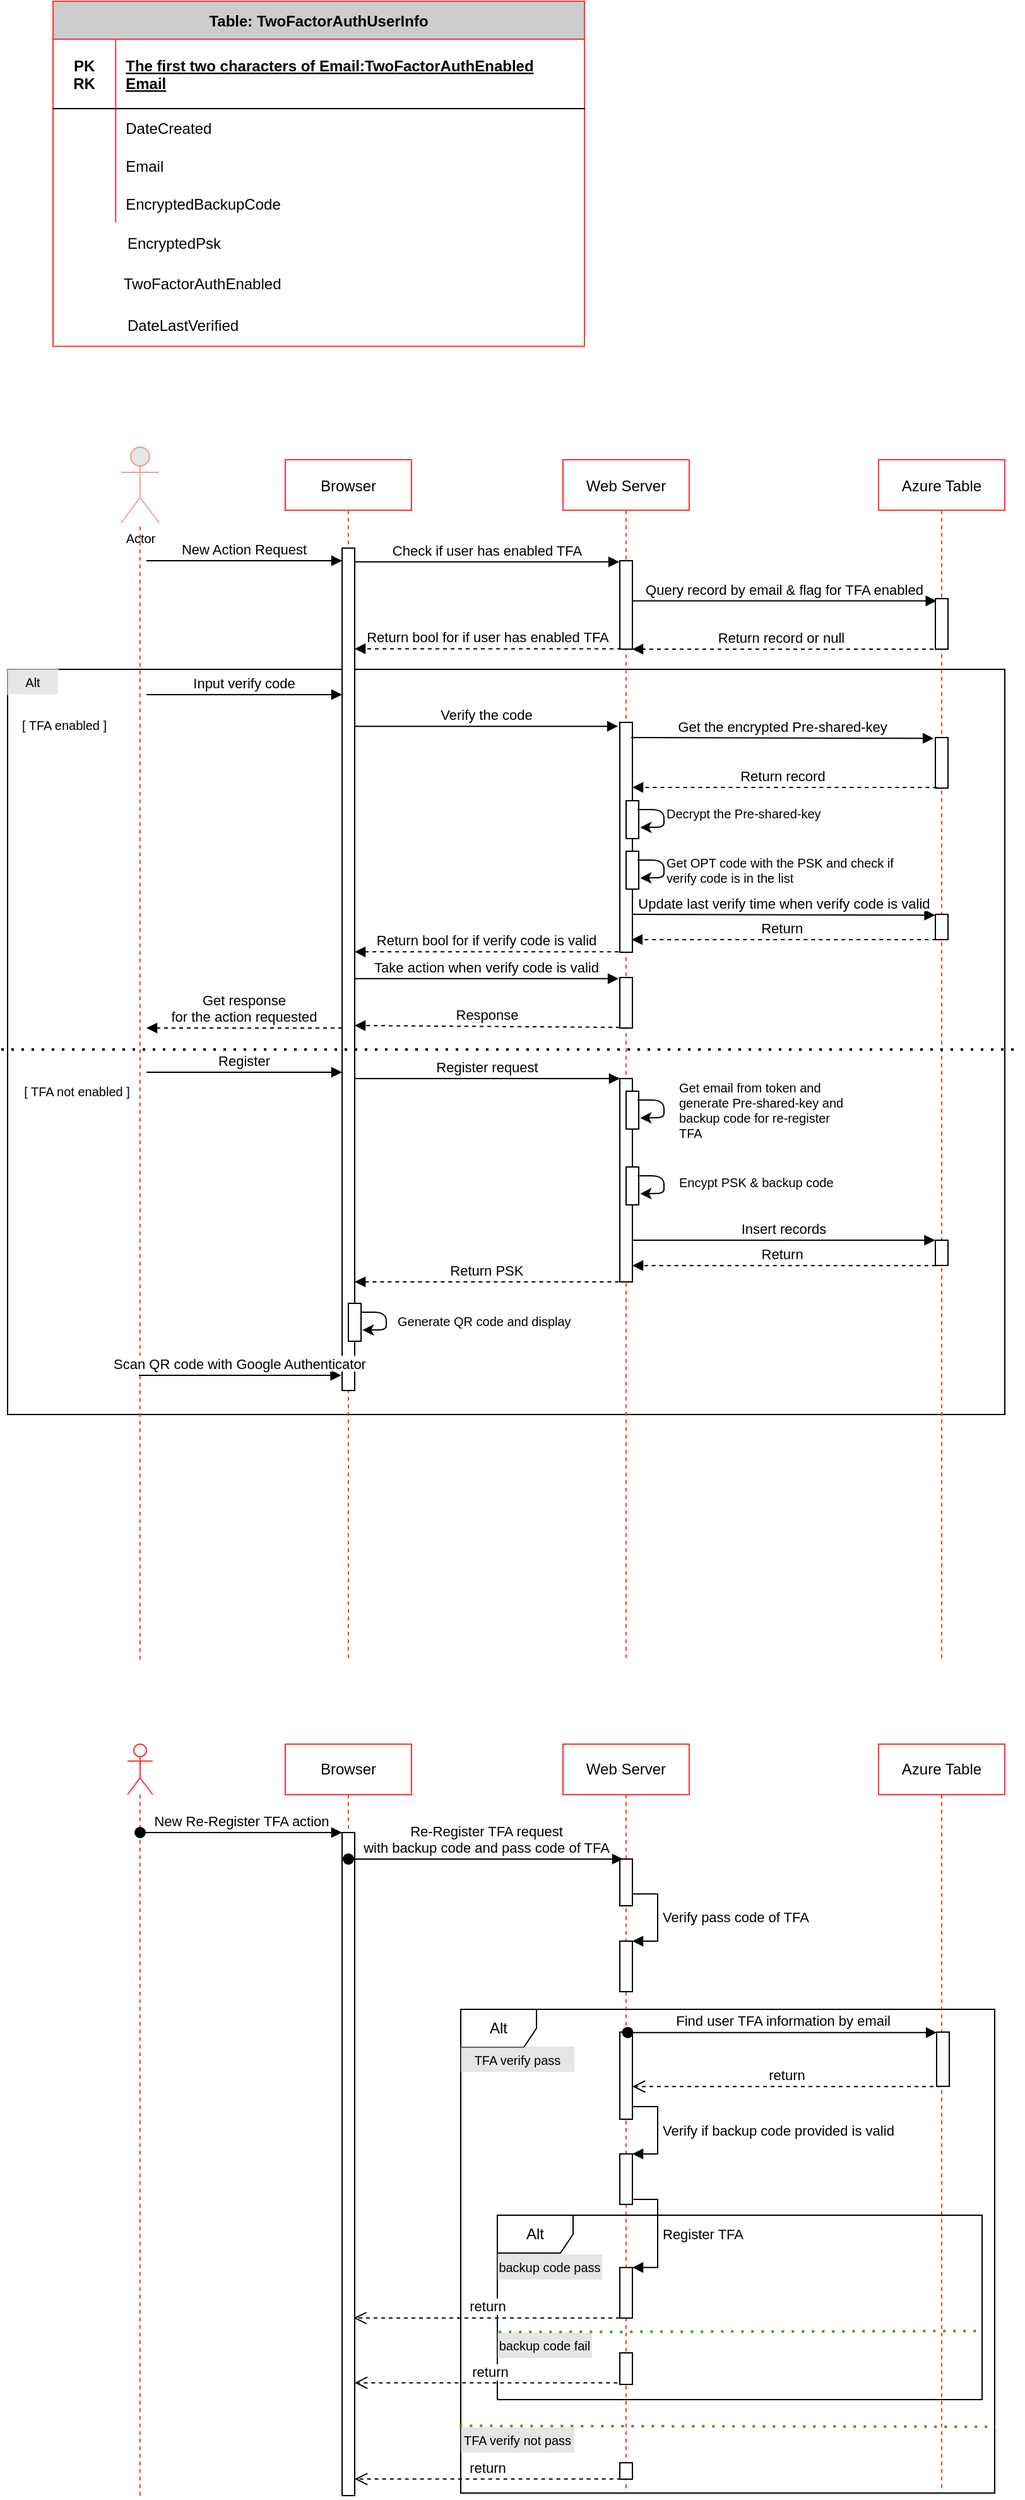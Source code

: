 <mxfile version="13.10.4" type="github">
  <diagram id="C5RBs43oDa-KdzZeNtuy" name="Page-1">
    <mxGraphModel dx="1185" dy="635" grid="0" gridSize="10" guides="1" tooltips="1" connect="1" arrows="1" fold="1" page="1" pageScale="1" pageWidth="827" pageHeight="1169" math="0" shadow="0">
      <root>
        <mxCell id="WIyWlLk6GJQsqaUBKTNV-0" />
        <mxCell id="WIyWlLk6GJQsqaUBKTNV-1" parent="WIyWlLk6GJQsqaUBKTNV-0" />
        <mxCell id="cNOhPZVzwZBMdhGlMtOQ-46" value="" style="rounded=0;whiteSpace=wrap;html=1;" parent="WIyWlLk6GJQsqaUBKTNV-1" vertex="1">
          <mxGeometry x="20" y="656" width="790" height="590" as="geometry" />
        </mxCell>
        <mxCell id="cNOhPZVzwZBMdhGlMtOQ-0" value="Browser" style="shape=umlLifeline;perimeter=lifelinePerimeter;container=1;collapsible=0;recursiveResize=0;rounded=0;shadow=0;strokeWidth=1;strokeColor=#FF3333;" parent="WIyWlLk6GJQsqaUBKTNV-1" vertex="1">
          <mxGeometry x="240" y="490" width="100" height="950" as="geometry" />
        </mxCell>
        <mxCell id="cNOhPZVzwZBMdhGlMtOQ-1" value="" style="points=[];perimeter=orthogonalPerimeter;rounded=0;shadow=0;strokeWidth=1;" parent="cNOhPZVzwZBMdhGlMtOQ-0" vertex="1">
          <mxGeometry x="45" y="70" width="10" height="667" as="geometry" />
        </mxCell>
        <mxCell id="cNOhPZVzwZBMdhGlMtOQ-95" value="" style="endArrow=classic;html=1;strokeWidth=1;fontSize=10;entryX=1.112;entryY=0.706;entryDx=0;entryDy=0;entryPerimeter=0;exitX=0.917;exitY=0.234;exitDx=0;exitDy=0;exitPerimeter=0;" parent="cNOhPZVzwZBMdhGlMtOQ-0" source="cNOhPZVzwZBMdhGlMtOQ-94" target="cNOhPZVzwZBMdhGlMtOQ-94" edge="1">
          <mxGeometry width="50" height="50" relative="1" as="geometry">
            <mxPoint x="61" y="667" as="sourcePoint" />
            <mxPoint x="40" y="638" as="targetPoint" />
            <Array as="points">
              <mxPoint x="80" y="675" />
              <mxPoint x="80" y="689" />
            </Array>
          </mxGeometry>
        </mxCell>
        <mxCell id="cNOhPZVzwZBMdhGlMtOQ-94" value="" style="points=[];perimeter=orthogonalPerimeter;rounded=0;shadow=0;strokeWidth=1;" parent="cNOhPZVzwZBMdhGlMtOQ-0" vertex="1">
          <mxGeometry x="50" y="668" width="10" height="30" as="geometry" />
        </mxCell>
        <mxCell id="cNOhPZVzwZBMdhGlMtOQ-4" value="Web Server" style="shape=umlLifeline;perimeter=lifelinePerimeter;container=1;collapsible=0;recursiveResize=0;rounded=0;shadow=0;strokeWidth=1;strokeColor=#FF3333;" parent="WIyWlLk6GJQsqaUBKTNV-1" vertex="1">
          <mxGeometry x="460" y="490" width="100" height="950" as="geometry" />
        </mxCell>
        <mxCell id="cNOhPZVzwZBMdhGlMtOQ-42" value="" style="points=[];perimeter=orthogonalPerimeter;rounded=0;shadow=0;strokeWidth=1;" parent="cNOhPZVzwZBMdhGlMtOQ-4" vertex="1">
          <mxGeometry x="45" y="80" width="10" height="70" as="geometry" />
        </mxCell>
        <mxCell id="cNOhPZVzwZBMdhGlMtOQ-62" value="" style="points=[];perimeter=orthogonalPerimeter;rounded=0;shadow=0;strokeWidth=1;" parent="cNOhPZVzwZBMdhGlMtOQ-4" vertex="1">
          <mxGeometry x="45" y="208" width="10" height="182" as="geometry" />
        </mxCell>
        <mxCell id="cNOhPZVzwZBMdhGlMtOQ-73" value="" style="points=[];perimeter=orthogonalPerimeter;rounded=0;shadow=0;strokeWidth=1;" parent="cNOhPZVzwZBMdhGlMtOQ-4" vertex="1">
          <mxGeometry x="45" y="410" width="10" height="40" as="geometry" />
        </mxCell>
        <mxCell id="cNOhPZVzwZBMdhGlMtOQ-79" value="" style="points=[];perimeter=orthogonalPerimeter;rounded=0;shadow=0;strokeWidth=1;" parent="cNOhPZVzwZBMdhGlMtOQ-4" vertex="1">
          <mxGeometry x="45" y="490" width="10" height="161" as="geometry" />
        </mxCell>
        <mxCell id="cNOhPZVzwZBMdhGlMtOQ-90" value="" style="points=[];perimeter=orthogonalPerimeter;rounded=0;shadow=0;strokeWidth=1;" parent="cNOhPZVzwZBMdhGlMtOQ-4" vertex="1">
          <mxGeometry x="50" y="560" width="10" height="30" as="geometry" />
        </mxCell>
        <mxCell id="cNOhPZVzwZBMdhGlMtOQ-91" value="" style="endArrow=classic;html=1;strokeWidth=1;fontSize=10;entryX=1.112;entryY=0.706;entryDx=0;entryDy=0;entryPerimeter=0;exitX=0.917;exitY=0.234;exitDx=0;exitDy=0;exitPerimeter=0;" parent="cNOhPZVzwZBMdhGlMtOQ-4" source="cNOhPZVzwZBMdhGlMtOQ-90" target="cNOhPZVzwZBMdhGlMtOQ-90" edge="1">
          <mxGeometry width="50" height="50" relative="1" as="geometry">
            <mxPoint x="61" y="559" as="sourcePoint" />
            <mxPoint x="40" y="530" as="targetPoint" />
            <Array as="points">
              <mxPoint x="80" y="567" />
              <mxPoint x="80" y="581" />
            </Array>
          </mxGeometry>
        </mxCell>
        <mxCell id="cNOhPZVzwZBMdhGlMtOQ-7" value="Check if user has enabled TFA" style="verticalAlign=bottom;endArrow=block;shadow=0;strokeWidth=1;entryX=-0.046;entryY=0.013;entryDx=0;entryDy=0;entryPerimeter=0;" parent="WIyWlLk6GJQsqaUBKTNV-1" source="cNOhPZVzwZBMdhGlMtOQ-1" target="cNOhPZVzwZBMdhGlMtOQ-42" edge="1">
          <mxGeometry relative="1" as="geometry">
            <mxPoint x="180" y="570" as="sourcePoint" />
            <mxPoint x="385.86" y="570.26" as="targetPoint" />
          </mxGeometry>
        </mxCell>
        <mxCell id="cNOhPZVzwZBMdhGlMtOQ-8" value="Return bool for if user has enabled TFA" style="verticalAlign=bottom;endArrow=block;shadow=0;strokeWidth=1;dashed=1;exitX=0.1;exitY=0.996;exitDx=0;exitDy=0;exitPerimeter=0;" parent="WIyWlLk6GJQsqaUBKTNV-1" source="cNOhPZVzwZBMdhGlMtOQ-42" target="cNOhPZVzwZBMdhGlMtOQ-1" edge="1">
          <mxGeometry relative="1" as="geometry">
            <mxPoint x="382.52" y="599.9" as="sourcePoint" />
            <mxPoint x="180" y="640" as="targetPoint" />
            <Array as="points" />
          </mxGeometry>
        </mxCell>
        <mxCell id="cNOhPZVzwZBMdhGlMtOQ-10" value="Azure Table" style="shape=umlLifeline;perimeter=lifelinePerimeter;container=1;collapsible=0;recursiveResize=0;rounded=0;shadow=0;strokeWidth=1;strokeColor=#FF3333;" parent="WIyWlLk6GJQsqaUBKTNV-1" vertex="1">
          <mxGeometry x="710" y="490" width="100" height="950" as="geometry" />
        </mxCell>
        <mxCell id="cNOhPZVzwZBMdhGlMtOQ-11" value="" style="points=[];perimeter=orthogonalPerimeter;rounded=0;shadow=0;strokeWidth=1;" parent="cNOhPZVzwZBMdhGlMtOQ-10" vertex="1">
          <mxGeometry x="45" y="110" width="10" height="40" as="geometry" />
        </mxCell>
        <mxCell id="cNOhPZVzwZBMdhGlMtOQ-63" value="" style="points=[];perimeter=orthogonalPerimeter;rounded=0;shadow=0;strokeWidth=1;" parent="cNOhPZVzwZBMdhGlMtOQ-10" vertex="1">
          <mxGeometry x="45" y="220" width="10" height="40" as="geometry" />
        </mxCell>
        <mxCell id="cNOhPZVzwZBMdhGlMtOQ-84" value="" style="points=[];perimeter=orthogonalPerimeter;rounded=0;shadow=0;strokeWidth=1;" parent="cNOhPZVzwZBMdhGlMtOQ-10" vertex="1">
          <mxGeometry x="45" y="360" width="10" height="20" as="geometry" />
        </mxCell>
        <mxCell id="cNOhPZVzwZBMdhGlMtOQ-86" value="" style="points=[];perimeter=orthogonalPerimeter;rounded=0;shadow=0;strokeWidth=1;" parent="cNOhPZVzwZBMdhGlMtOQ-10" vertex="1">
          <mxGeometry x="45" y="618" width="10" height="20" as="geometry" />
        </mxCell>
        <mxCell id="cNOhPZVzwZBMdhGlMtOQ-40" value="Query record by email &amp; flag for TFA enabled" style="verticalAlign=bottom;endArrow=block;shadow=0;strokeWidth=1;entryX=0.086;entryY=0.044;entryDx=0;entryDy=0;entryPerimeter=0;" parent="WIyWlLk6GJQsqaUBKTNV-1" source="cNOhPZVzwZBMdhGlMtOQ-42" target="cNOhPZVzwZBMdhGlMtOQ-11" edge="1">
          <mxGeometry relative="1" as="geometry">
            <mxPoint x="520" y="602" as="sourcePoint" />
            <mxPoint x="660" y="569" as="targetPoint" />
          </mxGeometry>
        </mxCell>
        <mxCell id="cNOhPZVzwZBMdhGlMtOQ-41" value="Return record or null " style="verticalAlign=bottom;endArrow=block;shadow=0;strokeWidth=1;exitX=-0.152;exitY=0.999;exitDx=0;exitDy=0;exitPerimeter=0;dashed=1;" parent="WIyWlLk6GJQsqaUBKTNV-1" source="cNOhPZVzwZBMdhGlMtOQ-11" target="cNOhPZVzwZBMdhGlMtOQ-42" edge="1">
          <mxGeometry relative="1" as="geometry">
            <mxPoint x="610" y="600" as="sourcePoint" />
            <mxPoint x="400" y="600" as="targetPoint" />
            <Array as="points" />
          </mxGeometry>
        </mxCell>
        <mxCell id="cNOhPZVzwZBMdhGlMtOQ-47" value="Alt" style="text;html=1;align=center;verticalAlign=middle;whiteSpace=wrap;rounded=0;shadow=0;fontSize=10;strokeColor=#FFFFFF;fillColor=#CCCCCC;opacity=50;gradientColor=#CCCCCC;" parent="WIyWlLk6GJQsqaUBKTNV-1" vertex="1">
          <mxGeometry x="20" y="656" width="40" height="20" as="geometry" />
        </mxCell>
        <mxCell id="cNOhPZVzwZBMdhGlMtOQ-49" value="[ TFA enabled ]" style="text;html=1;strokeColor=none;fillColor=none;align=center;verticalAlign=middle;whiteSpace=wrap;rounded=0;shadow=0;fontSize=10;opacity=50;" parent="WIyWlLk6GJQsqaUBKTNV-1" vertex="1">
          <mxGeometry x="30" y="690" width="70" height="20" as="geometry" />
        </mxCell>
        <mxCell id="cNOhPZVzwZBMdhGlMtOQ-52" value="" style="endArrow=none;dashed=1;html=1;dashPattern=1 3;strokeWidth=2;fontSize=10;" parent="WIyWlLk6GJQsqaUBKTNV-1" edge="1">
          <mxGeometry width="50" height="50" relative="1" as="geometry">
            <mxPoint x="15" y="957" as="sourcePoint" />
            <mxPoint x="823" y="957" as="targetPoint" />
          </mxGeometry>
        </mxCell>
        <mxCell id="cNOhPZVzwZBMdhGlMtOQ-53" value="Verify the code" style="verticalAlign=bottom;endArrow=block;shadow=0;strokeWidth=1;entryX=-0.144;entryY=0.017;entryDx=0;entryDy=0;entryPerimeter=0;" parent="WIyWlLk6GJQsqaUBKTNV-1" source="cNOhPZVzwZBMdhGlMtOQ-1" target="cNOhPZVzwZBMdhGlMtOQ-62" edge="1">
          <mxGeometry relative="1" as="geometry">
            <mxPoint x="174.14" y="699.76" as="sourcePoint" />
            <mxPoint x="385.0" y="699.76" as="targetPoint" />
          </mxGeometry>
        </mxCell>
        <mxCell id="cNOhPZVzwZBMdhGlMtOQ-57" value="Actor" style="shape=umlActor;verticalLabelPosition=bottom;verticalAlign=top;html=1;outlineConnect=0;shadow=0;strokeColor=#FF3333;fillColor=#CCCCCC;gradientColor=#CCCCCC;fontSize=10;opacity=50;" parent="WIyWlLk6GJQsqaUBKTNV-1" vertex="1">
          <mxGeometry x="110" y="480" width="30" height="60" as="geometry" />
        </mxCell>
        <mxCell id="cNOhPZVzwZBMdhGlMtOQ-58" value="" style="endArrow=none;dashed=1;html=1;strokeWidth=1;fontSize=10;strokeColor=#FF3333;" parent="WIyWlLk6GJQsqaUBKTNV-1" target="cNOhPZVzwZBMdhGlMtOQ-57" edge="1">
          <mxGeometry width="50" height="50" relative="1" as="geometry">
            <mxPoint x="125" y="1440" as="sourcePoint" />
            <mxPoint x="320" y="530" as="targetPoint" />
          </mxGeometry>
        </mxCell>
        <mxCell id="cNOhPZVzwZBMdhGlMtOQ-59" value="New Action Request" style="verticalAlign=bottom;endArrow=block;shadow=0;strokeWidth=1;" parent="WIyWlLk6GJQsqaUBKTNV-1" target="cNOhPZVzwZBMdhGlMtOQ-1" edge="1">
          <mxGeometry relative="1" as="geometry">
            <mxPoint x="130" y="570" as="sourcePoint" />
            <mxPoint x="260.86" y="570.0" as="targetPoint" />
          </mxGeometry>
        </mxCell>
        <mxCell id="cNOhPZVzwZBMdhGlMtOQ-60" value="Input verify code" style="verticalAlign=bottom;endArrow=block;shadow=0;strokeWidth=1;" parent="WIyWlLk6GJQsqaUBKTNV-1" edge="1">
          <mxGeometry relative="1" as="geometry">
            <mxPoint x="130" y="676" as="sourcePoint" />
            <mxPoint x="285" y="676" as="targetPoint" />
          </mxGeometry>
        </mxCell>
        <mxCell id="cNOhPZVzwZBMdhGlMtOQ-61" value="Get the encrypted Pre-shared-key" style="verticalAlign=bottom;endArrow=block;shadow=0;strokeWidth=1;entryX=-0.142;entryY=0.016;entryDx=0;entryDy=0;entryPerimeter=0;" parent="WIyWlLk6GJQsqaUBKTNV-1" target="cNOhPZVzwZBMdhGlMtOQ-63" edge="1">
          <mxGeometry relative="1" as="geometry">
            <mxPoint x="514" y="710" as="sourcePoint" />
            <mxPoint x="745.4" y="710" as="targetPoint" />
          </mxGeometry>
        </mxCell>
        <mxCell id="cNOhPZVzwZBMdhGlMtOQ-64" value="Return record " style="verticalAlign=bottom;endArrow=block;shadow=0;strokeWidth=1;exitX=0.124;exitY=0.987;exitDx=0;exitDy=0;exitPerimeter=0;dashed=1;" parent="WIyWlLk6GJQsqaUBKTNV-1" source="cNOhPZVzwZBMdhGlMtOQ-63" target="cNOhPZVzwZBMdhGlMtOQ-62" edge="1">
          <mxGeometry relative="1" as="geometry">
            <mxPoint x="758.48" y="744.76" as="sourcePoint" />
            <mxPoint x="520" y="744.76" as="targetPoint" />
            <Array as="points" />
          </mxGeometry>
        </mxCell>
        <mxCell id="cNOhPZVzwZBMdhGlMtOQ-66" value="Decrypt the Pre-shared-key" style="text;html=1;strokeColor=none;fillColor=none;align=left;verticalAlign=middle;whiteSpace=wrap;rounded=0;shadow=0;fontSize=10;opacity=50;" parent="WIyWlLk6GJQsqaUBKTNV-1" vertex="1">
          <mxGeometry x="540" y="760" width="140" height="20" as="geometry" />
        </mxCell>
        <mxCell id="cNOhPZVzwZBMdhGlMtOQ-67" value="Return bool for if verify code is valid" style="verticalAlign=bottom;endArrow=block;shadow=0;strokeWidth=1;dashed=1;exitX=-0.095;exitY=0.998;exitDx=0;exitDy=0;exitPerimeter=0;" parent="WIyWlLk6GJQsqaUBKTNV-1" source="cNOhPZVzwZBMdhGlMtOQ-62" target="cNOhPZVzwZBMdhGlMtOQ-1" edge="1">
          <mxGeometry relative="1" as="geometry">
            <mxPoint x="501" y="790" as="sourcePoint" />
            <mxPoint x="290" y="790" as="targetPoint" />
            <Array as="points" />
          </mxGeometry>
        </mxCell>
        <mxCell id="cNOhPZVzwZBMdhGlMtOQ-69" value="Get OPT code with the PSK and check if verify code is in the list" style="text;html=1;strokeColor=none;fillColor=none;align=left;verticalAlign=middle;whiteSpace=wrap;rounded=0;shadow=0;fontSize=10;opacity=50;" parent="WIyWlLk6GJQsqaUBKTNV-1" vertex="1">
          <mxGeometry x="540" y="805" width="190" height="20" as="geometry" />
        </mxCell>
        <mxCell id="cNOhPZVzwZBMdhGlMtOQ-70" value="" style="points=[];perimeter=orthogonalPerimeter;rounded=0;shadow=0;strokeWidth=1;" parent="WIyWlLk6GJQsqaUBKTNV-1" vertex="1">
          <mxGeometry x="510" y="760" width="10" height="30" as="geometry" />
        </mxCell>
        <mxCell id="cNOhPZVzwZBMdhGlMtOQ-65" value="" style="endArrow=classic;html=1;strokeWidth=1;fontSize=10;entryX=1.112;entryY=0.706;entryDx=0;entryDy=0;entryPerimeter=0;exitX=0.917;exitY=0.234;exitDx=0;exitDy=0;exitPerimeter=0;" parent="WIyWlLk6GJQsqaUBKTNV-1" source="cNOhPZVzwZBMdhGlMtOQ-70" target="cNOhPZVzwZBMdhGlMtOQ-70" edge="1">
          <mxGeometry width="50" height="50" relative="1" as="geometry">
            <mxPoint x="521" y="759" as="sourcePoint" />
            <mxPoint x="500" y="730" as="targetPoint" />
            <Array as="points">
              <mxPoint x="540" y="767" />
              <mxPoint x="540" y="781" />
            </Array>
          </mxGeometry>
        </mxCell>
        <mxCell id="cNOhPZVzwZBMdhGlMtOQ-71" value="" style="points=[];perimeter=orthogonalPerimeter;rounded=0;shadow=0;strokeWidth=1;" parent="WIyWlLk6GJQsqaUBKTNV-1" vertex="1">
          <mxGeometry x="510" y="800" width="10" height="30" as="geometry" />
        </mxCell>
        <mxCell id="cNOhPZVzwZBMdhGlMtOQ-72" value="" style="endArrow=classic;html=1;strokeWidth=1;fontSize=10;entryX=1.112;entryY=0.706;entryDx=0;entryDy=0;entryPerimeter=0;exitX=0.917;exitY=0.234;exitDx=0;exitDy=0;exitPerimeter=0;" parent="WIyWlLk6GJQsqaUBKTNV-1" source="cNOhPZVzwZBMdhGlMtOQ-71" target="cNOhPZVzwZBMdhGlMtOQ-71" edge="1">
          <mxGeometry width="50" height="50" relative="1" as="geometry">
            <mxPoint x="521" y="799" as="sourcePoint" />
            <mxPoint x="500" y="770" as="targetPoint" />
            <Array as="points">
              <mxPoint x="540" y="807" />
              <mxPoint x="540" y="821" />
            </Array>
          </mxGeometry>
        </mxCell>
        <mxCell id="cNOhPZVzwZBMdhGlMtOQ-74" value="Take action when verify code is valid" style="verticalAlign=bottom;endArrow=block;shadow=0;strokeWidth=1;entryX=-0.095;entryY=0.023;entryDx=0;entryDy=0;entryPerimeter=0;" parent="WIyWlLk6GJQsqaUBKTNV-1" source="cNOhPZVzwZBMdhGlMtOQ-1" target="cNOhPZVzwZBMdhGlMtOQ-73" edge="1">
          <mxGeometry relative="1" as="geometry">
            <mxPoint x="320" y="880" as="sourcePoint" />
            <mxPoint x="498.56" y="880.004" as="targetPoint" />
          </mxGeometry>
        </mxCell>
        <mxCell id="cNOhPZVzwZBMdhGlMtOQ-75" value="Response" style="verticalAlign=bottom;endArrow=block;shadow=0;strokeWidth=1;dashed=1;exitX=0.002;exitY=0.987;exitDx=0;exitDy=0;exitPerimeter=0;" parent="WIyWlLk6GJQsqaUBKTNV-1" source="cNOhPZVzwZBMdhGlMtOQ-73" edge="1">
          <mxGeometry relative="1" as="geometry">
            <mxPoint x="499.05" y="909.996" as="sourcePoint" />
            <mxPoint x="295" y="938" as="targetPoint" />
            <Array as="points" />
          </mxGeometry>
        </mxCell>
        <mxCell id="cNOhPZVzwZBMdhGlMtOQ-76" value="[ TFA not enabled ]" style="text;html=1;strokeColor=none;fillColor=none;align=center;verticalAlign=middle;whiteSpace=wrap;rounded=0;shadow=0;fontSize=10;opacity=50;" parent="WIyWlLk6GJQsqaUBKTNV-1" vertex="1">
          <mxGeometry x="30" y="980" width="90" height="20" as="geometry" />
        </mxCell>
        <mxCell id="cNOhPZVzwZBMdhGlMtOQ-77" value="Register" style="verticalAlign=bottom;endArrow=block;shadow=0;strokeWidth=1;" parent="WIyWlLk6GJQsqaUBKTNV-1" target="cNOhPZVzwZBMdhGlMtOQ-1" edge="1">
          <mxGeometry relative="1" as="geometry">
            <mxPoint x="130" y="975" as="sourcePoint" />
            <mxPoint x="285" y="980" as="targetPoint" />
          </mxGeometry>
        </mxCell>
        <mxCell id="cNOhPZVzwZBMdhGlMtOQ-78" value="Register request" style="verticalAlign=bottom;endArrow=block;shadow=0;strokeWidth=1;" parent="WIyWlLk6GJQsqaUBKTNV-1" source="cNOhPZVzwZBMdhGlMtOQ-1" target="cNOhPZVzwZBMdhGlMtOQ-79" edge="1">
          <mxGeometry relative="1" as="geometry">
            <mxPoint x="301.44" y="980.004" as="sourcePoint" />
            <mxPoint x="510.0" y="980.004" as="targetPoint" />
          </mxGeometry>
        </mxCell>
        <mxCell id="cNOhPZVzwZBMdhGlMtOQ-80" value="" style="points=[];perimeter=orthogonalPerimeter;rounded=0;shadow=0;strokeWidth=1;" parent="WIyWlLk6GJQsqaUBKTNV-1" vertex="1">
          <mxGeometry x="510" y="990" width="10" height="30" as="geometry" />
        </mxCell>
        <mxCell id="cNOhPZVzwZBMdhGlMtOQ-81" value="" style="endArrow=classic;html=1;strokeWidth=1;fontSize=10;entryX=1.112;entryY=0.706;entryDx=0;entryDy=0;entryPerimeter=0;exitX=0.917;exitY=0.234;exitDx=0;exitDy=0;exitPerimeter=0;" parent="WIyWlLk6GJQsqaUBKTNV-1" source="cNOhPZVzwZBMdhGlMtOQ-80" target="cNOhPZVzwZBMdhGlMtOQ-80" edge="1">
          <mxGeometry width="50" height="50" relative="1" as="geometry">
            <mxPoint x="521" y="989" as="sourcePoint" />
            <mxPoint x="500" y="960" as="targetPoint" />
            <Array as="points">
              <mxPoint x="540" y="997" />
              <mxPoint x="540" y="1011" />
            </Array>
          </mxGeometry>
        </mxCell>
        <mxCell id="cNOhPZVzwZBMdhGlMtOQ-82" value="Get email from token and generate Pre-shared-key and backup code for re-register TFA" style="text;html=1;strokeColor=none;fillColor=none;align=left;verticalAlign=middle;whiteSpace=wrap;rounded=0;shadow=0;fontSize=10;opacity=50;" parent="WIyWlLk6GJQsqaUBKTNV-1" vertex="1">
          <mxGeometry x="550" y="995" width="140" height="20" as="geometry" />
        </mxCell>
        <mxCell id="cNOhPZVzwZBMdhGlMtOQ-83" value="Update last verify time when verify code is valid" style="verticalAlign=bottom;endArrow=block;shadow=0;strokeWidth=1;entryX=-0.142;entryY=0.016;entryDx=0;entryDy=0;entryPerimeter=0;" parent="WIyWlLk6GJQsqaUBKTNV-1" edge="1">
          <mxGeometry relative="1" as="geometry">
            <mxPoint x="515.21" y="850" as="sourcePoint" />
            <mxPoint x="754.79" y="850.64" as="targetPoint" />
          </mxGeometry>
        </mxCell>
        <mxCell id="cNOhPZVzwZBMdhGlMtOQ-85" value="Return " style="verticalAlign=bottom;endArrow=block;shadow=0;strokeWidth=1;exitX=0.124;exitY=0.987;exitDx=0;exitDy=0;exitPerimeter=0;dashed=1;" parent="WIyWlLk6GJQsqaUBKTNV-1" edge="1">
          <mxGeometry relative="1" as="geometry">
            <mxPoint x="755.62" y="870" as="sourcePoint" />
            <mxPoint x="514.38" y="870" as="targetPoint" />
            <Array as="points" />
          </mxGeometry>
        </mxCell>
        <mxCell id="cNOhPZVzwZBMdhGlMtOQ-87" value="Insert records" style="verticalAlign=bottom;endArrow=block;shadow=0;strokeWidth=1;entryX=-0.021;entryY=0;entryDx=0;entryDy=0;entryPerimeter=0;" parent="WIyWlLk6GJQsqaUBKTNV-1" source="cNOhPZVzwZBMdhGlMtOQ-79" target="cNOhPZVzwZBMdhGlMtOQ-86" edge="1">
          <mxGeometry relative="1" as="geometry">
            <mxPoint x="515.21" y="1050" as="sourcePoint" />
            <mxPoint x="754.79" y="1050.64" as="targetPoint" />
          </mxGeometry>
        </mxCell>
        <mxCell id="cNOhPZVzwZBMdhGlMtOQ-88" value="Return " style="verticalAlign=bottom;endArrow=block;shadow=0;strokeWidth=1;exitX=0.035;exitY=1.006;exitDx=0;exitDy=0;exitPerimeter=0;dashed=1;" parent="WIyWlLk6GJQsqaUBKTNV-1" source="cNOhPZVzwZBMdhGlMtOQ-86" target="cNOhPZVzwZBMdhGlMtOQ-79" edge="1">
          <mxGeometry relative="1" as="geometry">
            <mxPoint x="751.24" y="1080" as="sourcePoint" />
            <mxPoint x="520" y="1080" as="targetPoint" />
            <Array as="points" />
          </mxGeometry>
        </mxCell>
        <mxCell id="cNOhPZVzwZBMdhGlMtOQ-92" value="Encypt PSK &amp;amp; backup code" style="text;html=1;strokeColor=none;fillColor=none;align=left;verticalAlign=middle;whiteSpace=wrap;rounded=0;shadow=0;fontSize=10;opacity=50;" parent="WIyWlLk6GJQsqaUBKTNV-1" vertex="1">
          <mxGeometry x="550" y="1052" width="140" height="20" as="geometry" />
        </mxCell>
        <mxCell id="cNOhPZVzwZBMdhGlMtOQ-93" value="Return PSK" style="verticalAlign=bottom;endArrow=block;shadow=0;strokeWidth=1;dashed=1;exitX=-0.082;exitY=1;exitDx=0;exitDy=0;exitPerimeter=0;" parent="WIyWlLk6GJQsqaUBKTNV-1" source="cNOhPZVzwZBMdhGlMtOQ-79" target="cNOhPZVzwZBMdhGlMtOQ-1" edge="1">
          <mxGeometry relative="1" as="geometry">
            <mxPoint x="508.52" y="1130.17" as="sourcePoint" />
            <mxPoint x="300" y="1130" as="targetPoint" />
            <Array as="points" />
          </mxGeometry>
        </mxCell>
        <mxCell id="cNOhPZVzwZBMdhGlMtOQ-96" value="Generate QR code and display" style="text;html=1;strokeColor=none;fillColor=none;align=left;verticalAlign=middle;whiteSpace=wrap;rounded=0;shadow=0;fontSize=10;opacity=50;" parent="WIyWlLk6GJQsqaUBKTNV-1" vertex="1">
          <mxGeometry x="327" y="1162" width="140" height="20" as="geometry" />
        </mxCell>
        <mxCell id="cNOhPZVzwZBMdhGlMtOQ-97" value="Scan QR code with Google Authenticator" style="verticalAlign=bottom;endArrow=block;shadow=0;strokeWidth=1;entryX=-0.071;entryY=0.982;entryDx=0;entryDy=0;entryPerimeter=0;" parent="WIyWlLk6GJQsqaUBKTNV-1" target="cNOhPZVzwZBMdhGlMtOQ-1" edge="1">
          <mxGeometry relative="1" as="geometry">
            <mxPoint x="124" y="1215" as="sourcePoint" />
            <mxPoint x="275" y="1210" as="targetPoint" />
          </mxGeometry>
        </mxCell>
        <mxCell id="cNOhPZVzwZBMdhGlMtOQ-98" value="Get response &#xa;for the action requested" style="verticalAlign=bottom;endArrow=block;shadow=0;strokeWidth=1;dashed=1;" parent="WIyWlLk6GJQsqaUBKTNV-1" source="cNOhPZVzwZBMdhGlMtOQ-1" edge="1">
          <mxGeometry relative="1" as="geometry">
            <mxPoint x="290" y="940.17" as="sourcePoint" />
            <mxPoint x="130" y="940" as="targetPoint" />
            <Array as="points" />
          </mxGeometry>
        </mxCell>
        <mxCell id="wF137Q57dunuJRoPWJp3-3" value="" style="shape=umlLifeline;participant=umlActor;perimeter=lifelinePerimeter;whiteSpace=wrap;html=1;container=1;collapsible=0;recursiveResize=0;verticalAlign=top;spacingTop=36;outlineConnect=0;strokeColor=#FF3333;" vertex="1" parent="WIyWlLk6GJQsqaUBKTNV-1">
          <mxGeometry x="115" y="1507" width="20" height="597" as="geometry" />
        </mxCell>
        <mxCell id="wF137Q57dunuJRoPWJp3-4" value="Browser" style="shape=umlLifeline;perimeter=lifelinePerimeter;whiteSpace=wrap;html=1;container=1;collapsible=0;recursiveResize=0;outlineConnect=0;strokeColor=#FF3333;" vertex="1" parent="WIyWlLk6GJQsqaUBKTNV-1">
          <mxGeometry x="240" y="1507" width="100" height="595" as="geometry" />
        </mxCell>
        <mxCell id="wF137Q57dunuJRoPWJp3-11" value="" style="html=1;points=[];perimeter=orthogonalPerimeter;" vertex="1" parent="wF137Q57dunuJRoPWJp3-4">
          <mxGeometry x="45" y="70" width="10" height="525" as="geometry" />
        </mxCell>
        <mxCell id="wF137Q57dunuJRoPWJp3-5" value="Web Server" style="shape=umlLifeline;perimeter=lifelinePerimeter;whiteSpace=wrap;html=1;container=1;collapsible=0;recursiveResize=0;outlineConnect=0;strokeColor=#FF3333;" vertex="1" parent="WIyWlLk6GJQsqaUBKTNV-1">
          <mxGeometry x="460" y="1507" width="100" height="589" as="geometry" />
        </mxCell>
        <mxCell id="wF137Q57dunuJRoPWJp3-13" value="" style="html=1;points=[];perimeter=orthogonalPerimeter;" vertex="1" parent="wF137Q57dunuJRoPWJp3-5">
          <mxGeometry x="45" y="91" width="10" height="37" as="geometry" />
        </mxCell>
        <mxCell id="wF137Q57dunuJRoPWJp3-15" value="" style="html=1;points=[];perimeter=orthogonalPerimeter;" vertex="1" parent="wF137Q57dunuJRoPWJp3-5">
          <mxGeometry x="45" y="156" width="10" height="40" as="geometry" />
        </mxCell>
        <mxCell id="wF137Q57dunuJRoPWJp3-16" value="Verify pass code of TFA" style="edgeStyle=orthogonalEdgeStyle;html=1;align=left;spacingLeft=2;endArrow=block;rounded=0;entryX=1;entryY=0;exitX=0.957;exitY=0.745;exitDx=0;exitDy=0;exitPerimeter=0;" edge="1" target="wF137Q57dunuJRoPWJp3-15" parent="wF137Q57dunuJRoPWJp3-5" source="wF137Q57dunuJRoPWJp3-13">
          <mxGeometry relative="1" as="geometry">
            <mxPoint x="50" y="181" as="sourcePoint" />
            <Array as="points">
              <mxPoint x="75" y="119" />
              <mxPoint x="75" y="156" />
              <mxPoint x="55" y="156" />
            </Array>
          </mxGeometry>
        </mxCell>
        <mxCell id="wF137Q57dunuJRoPWJp3-6" value="Azure Table" style="shape=umlLifeline;perimeter=lifelinePerimeter;whiteSpace=wrap;html=1;container=1;collapsible=0;recursiveResize=0;outlineConnect=0;strokeColor=#FF3333;" vertex="1" parent="WIyWlLk6GJQsqaUBKTNV-1">
          <mxGeometry x="710" y="1507" width="100" height="589" as="geometry" />
        </mxCell>
        <mxCell id="wF137Q57dunuJRoPWJp3-12" value="New Re-Register TFA action" style="html=1;verticalAlign=bottom;startArrow=oval;endArrow=block;startSize=8;entryX=0;entryY=0;entryDx=0;entryDy=0;entryPerimeter=0;" edge="1" target="wF137Q57dunuJRoPWJp3-11" parent="WIyWlLk6GJQsqaUBKTNV-1" source="wF137Q57dunuJRoPWJp3-3">
          <mxGeometry relative="1" as="geometry">
            <mxPoint x="562" y="1622" as="sourcePoint" />
          </mxGeometry>
        </mxCell>
        <mxCell id="wF137Q57dunuJRoPWJp3-14" value="Re-Register TFA request&lt;br&gt;with backup code and pass code of TFA" style="html=1;verticalAlign=bottom;startArrow=oval;endArrow=block;startSize=8;entryX=0.25;entryY=0;entryDx=0;entryDy=0;entryPerimeter=0;" edge="1" target="wF137Q57dunuJRoPWJp3-13" parent="WIyWlLk6GJQsqaUBKTNV-1" source="wF137Q57dunuJRoPWJp3-4">
          <mxGeometry relative="1" as="geometry">
            <mxPoint x="293" y="1678" as="sourcePoint" />
          </mxGeometry>
        </mxCell>
        <mxCell id="wF137Q57dunuJRoPWJp3-17" value="Alt" style="shape=umlFrame;whiteSpace=wrap;html=1;" vertex="1" parent="WIyWlLk6GJQsqaUBKTNV-1">
          <mxGeometry x="379" y="1717" width="423" height="383" as="geometry" />
        </mxCell>
        <mxCell id="wF137Q57dunuJRoPWJp3-18" value="" style="endArrow=none;dashed=1;html=1;dashPattern=1 3;strokeWidth=2;fontSize=10;exitX=-0.002;exitY=0.861;exitDx=0;exitDy=0;exitPerimeter=0;entryX=1.001;entryY=0.863;entryDx=0;entryDy=0;entryPerimeter=0;strokeColor=#4D9900;" edge="1" parent="WIyWlLk6GJQsqaUBKTNV-1" source="wF137Q57dunuJRoPWJp3-17" target="wF137Q57dunuJRoPWJp3-17">
          <mxGeometry width="50" height="50" relative="1" as="geometry">
            <mxPoint x="77" y="1917" as="sourcePoint" />
            <mxPoint x="885.0" y="1917" as="targetPoint" />
          </mxGeometry>
        </mxCell>
        <mxCell id="wF137Q57dunuJRoPWJp3-21" value="TFA verify pass" style="text;html=1;strokeColor=none;align=center;verticalAlign=middle;whiteSpace=wrap;rounded=0;shadow=0;fontSize=10;opacity=50;fillColor=#CCCCCC;" vertex="1" parent="WIyWlLk6GJQsqaUBKTNV-1">
          <mxGeometry x="379" y="1746.5" width="90" height="20" as="geometry" />
        </mxCell>
        <mxCell id="wF137Q57dunuJRoPWJp3-22" value="TFA verify not pass" style="text;html=1;strokeColor=none;align=center;verticalAlign=middle;whiteSpace=wrap;rounded=0;shadow=0;fontSize=10;opacity=50;fillColor=#CCCCCC;" vertex="1" parent="WIyWlLk6GJQsqaUBKTNV-1">
          <mxGeometry x="379" y="2048" width="90" height="20" as="geometry" />
        </mxCell>
        <mxCell id="wF137Q57dunuJRoPWJp3-23" value="" style="html=1;points=[];perimeter=orthogonalPerimeter;" vertex="1" parent="WIyWlLk6GJQsqaUBKTNV-1">
          <mxGeometry x="756" y="1735" width="10" height="43" as="geometry" />
        </mxCell>
        <mxCell id="wF137Q57dunuJRoPWJp3-25" value="return" style="html=1;verticalAlign=bottom;endArrow=open;dashed=1;endSize=8;exitX=0.352;exitY=1.003;exitDx=0;exitDy=0;exitPerimeter=0;" edge="1" parent="WIyWlLk6GJQsqaUBKTNV-1" source="wF137Q57dunuJRoPWJp3-23" target="wF137Q57dunuJRoPWJp3-26">
          <mxGeometry relative="1" as="geometry">
            <mxPoint x="628" y="1746" as="sourcePoint" />
            <mxPoint x="548" y="1746" as="targetPoint" />
          </mxGeometry>
        </mxCell>
        <mxCell id="wF137Q57dunuJRoPWJp3-26" value="" style="html=1;points=[];perimeter=orthogonalPerimeter;" vertex="1" parent="WIyWlLk6GJQsqaUBKTNV-1">
          <mxGeometry x="505" y="1735" width="10" height="69" as="geometry" />
        </mxCell>
        <mxCell id="wF137Q57dunuJRoPWJp3-24" value="Find user TFA information by email" style="html=1;verticalAlign=bottom;startArrow=oval;endArrow=block;startSize=8;entryX=0.007;entryY=0.009;entryDx=0;entryDy=0;entryPerimeter=0;exitX=0.624;exitY=0.005;exitDx=0;exitDy=0;exitPerimeter=0;" edge="1" target="wF137Q57dunuJRoPWJp3-23" parent="WIyWlLk6GJQsqaUBKTNV-1" source="wF137Q57dunuJRoPWJp3-26">
          <mxGeometry relative="1" as="geometry">
            <mxPoint x="510" y="1742" as="sourcePoint" />
          </mxGeometry>
        </mxCell>
        <mxCell id="wF137Q57dunuJRoPWJp3-27" value="" style="html=1;points=[];perimeter=orthogonalPerimeter;" vertex="1" parent="WIyWlLk6GJQsqaUBKTNV-1">
          <mxGeometry x="505" y="1831.44" width="10" height="40" as="geometry" />
        </mxCell>
        <mxCell id="wF137Q57dunuJRoPWJp3-28" value="Verify if backup code provided is valid" style="edgeStyle=orthogonalEdgeStyle;html=1;align=left;spacingLeft=2;endArrow=block;rounded=0;entryX=1;entryY=0;exitX=0.957;exitY=0.745;exitDx=0;exitDy=0;exitPerimeter=0;" edge="1" parent="WIyWlLk6GJQsqaUBKTNV-1" target="wF137Q57dunuJRoPWJp3-27">
          <mxGeometry relative="1" as="geometry">
            <mxPoint x="514.57" y="1794.005" as="sourcePoint" />
            <Array as="points">
              <mxPoint x="535" y="1794.44" />
              <mxPoint x="535" y="1831.44" />
              <mxPoint x="515" y="1831.44" />
            </Array>
          </mxGeometry>
        </mxCell>
        <mxCell id="wF137Q57dunuJRoPWJp3-29" value="return" style="html=1;verticalAlign=bottom;endArrow=open;dashed=1;endSize=8;exitX=0.083;exitY=0.991;exitDx=0;exitDy=0;exitPerimeter=0;" edge="1" parent="WIyWlLk6GJQsqaUBKTNV-1" source="wF137Q57dunuJRoPWJp3-30" target="wF137Q57dunuJRoPWJp3-11">
          <mxGeometry relative="1" as="geometry">
            <mxPoint x="505" y="1871.439" as="sourcePoint" />
            <mxPoint x="260.48" y="1871.439" as="targetPoint" />
          </mxGeometry>
        </mxCell>
        <mxCell id="wF137Q57dunuJRoPWJp3-30" value="" style="html=1;points=[];perimeter=orthogonalPerimeter;" vertex="1" parent="WIyWlLk6GJQsqaUBKTNV-1">
          <mxGeometry x="505" y="2076" width="10" height="13" as="geometry" />
        </mxCell>
        <mxCell id="wF137Q57dunuJRoPWJp3-31" value="Alt" style="shape=umlFrame;whiteSpace=wrap;html=1;" vertex="1" parent="WIyWlLk6GJQsqaUBKTNV-1">
          <mxGeometry x="408" y="1880" width="384" height="146" as="geometry" />
        </mxCell>
        <mxCell id="wF137Q57dunuJRoPWJp3-32" value="" style="endArrow=none;dashed=1;html=1;dashPattern=1 3;strokeWidth=2;fontSize=10;exitX=0.003;exitY=0.634;exitDx=0;exitDy=0;exitPerimeter=0;entryX=1.003;entryY=0.628;entryDx=0;entryDy=0;entryPerimeter=0;strokeColor=#4D9900;" edge="1" parent="WIyWlLk6GJQsqaUBKTNV-1" source="wF137Q57dunuJRoPWJp3-31" target="wF137Q57dunuJRoPWJp3-31">
          <mxGeometry width="50" height="50" relative="1" as="geometry">
            <mxPoint x="413.996" y="1962.996" as="sourcePoint" />
            <mxPoint x="836.573" y="1962.996" as="targetPoint" />
          </mxGeometry>
        </mxCell>
        <mxCell id="wF137Q57dunuJRoPWJp3-33" value="" style="html=1;points=[];perimeter=orthogonalPerimeter;" vertex="1" parent="WIyWlLk6GJQsqaUBKTNV-1">
          <mxGeometry x="505" y="1921.43" width="10" height="40" as="geometry" />
        </mxCell>
        <mxCell id="wF137Q57dunuJRoPWJp3-34" value="Register TFA&amp;nbsp;" style="edgeStyle=orthogonalEdgeStyle;html=1;align=left;spacingLeft=2;endArrow=block;rounded=0;entryX=1;entryY=0;exitX=1.083;exitY=0.901;exitDx=0;exitDy=0;exitPerimeter=0;" edge="1" parent="WIyWlLk6GJQsqaUBKTNV-1" target="wF137Q57dunuJRoPWJp3-33" source="wF137Q57dunuJRoPWJp3-27">
          <mxGeometry relative="1" as="geometry">
            <mxPoint x="514.57" y="1883.995" as="sourcePoint" />
            <Array as="points">
              <mxPoint x="535" y="1868" />
              <mxPoint x="535" y="1921" />
            </Array>
          </mxGeometry>
        </mxCell>
        <mxCell id="wF137Q57dunuJRoPWJp3-35" value="backup code pass" style="text;html=1;strokeColor=none;align=center;verticalAlign=middle;whiteSpace=wrap;rounded=0;shadow=0;fontSize=10;opacity=50;fillColor=#CCCCCC;" vertex="1" parent="WIyWlLk6GJQsqaUBKTNV-1">
          <mxGeometry x="408" y="1911" width="83" height="20" as="geometry" />
        </mxCell>
        <mxCell id="wF137Q57dunuJRoPWJp3-36" value="backup code fail" style="text;html=1;strokeColor=none;align=center;verticalAlign=middle;whiteSpace=wrap;rounded=0;shadow=0;fontSize=10;opacity=50;fillColor=#CCCCCC;" vertex="1" parent="WIyWlLk6GJQsqaUBKTNV-1">
          <mxGeometry x="408" y="1973" width="75" height="20" as="geometry" />
        </mxCell>
        <mxCell id="wF137Q57dunuJRoPWJp3-39" value="return" style="html=1;verticalAlign=bottom;endArrow=open;dashed=1;endSize=8;exitX=0.083;exitY=0.991;exitDx=0;exitDy=0;exitPerimeter=0;" edge="1" parent="WIyWlLk6GJQsqaUBKTNV-1">
          <mxGeometry relative="1" as="geometry">
            <mxPoint x="505.0" y="1961.426" as="sourcePoint" />
            <mxPoint x="294.17" y="1961.426" as="targetPoint" />
          </mxGeometry>
        </mxCell>
        <mxCell id="wF137Q57dunuJRoPWJp3-40" value="return" style="html=1;verticalAlign=bottom;endArrow=open;dashed=1;endSize=8;exitX=0.417;exitY=0.948;exitDx=0;exitDy=0;exitPerimeter=0;" edge="1" parent="WIyWlLk6GJQsqaUBKTNV-1" source="wF137Q57dunuJRoPWJp3-41" target="wF137Q57dunuJRoPWJp3-11">
          <mxGeometry relative="1" as="geometry">
            <mxPoint x="505.0" y="2002.996" as="sourcePoint" />
            <mxPoint x="294.17" y="2002.996" as="targetPoint" />
          </mxGeometry>
        </mxCell>
        <mxCell id="wF137Q57dunuJRoPWJp3-41" value="" style="html=1;points=[];perimeter=orthogonalPerimeter;" vertex="1" parent="WIyWlLk6GJQsqaUBKTNV-1">
          <mxGeometry x="505" y="1989" width="10" height="25" as="geometry" />
        </mxCell>
        <mxCell id="wF137Q57dunuJRoPWJp3-42" value="Table: TwoFactorAuthUserInfo" style="shape=table;startSize=30;container=1;collapsible=1;childLayout=tableLayout;fixedRows=1;rowLines=0;fontStyle=1;align=center;resizeLast=1;strokeColor=#FF3333;fillColor=#CCCCCC;" vertex="1" parent="WIyWlLk6GJQsqaUBKTNV-1">
          <mxGeometry x="56" y="127" width="421" height="273.29" as="geometry" />
        </mxCell>
        <mxCell id="wF137Q57dunuJRoPWJp3-43" value="" style="shape=partialRectangle;collapsible=0;dropTarget=0;pointerEvents=0;fillColor=none;top=0;left=0;bottom=1;right=0;points=[[0,0.5],[1,0.5]];portConstraint=eastwest;" vertex="1" parent="wF137Q57dunuJRoPWJp3-42">
          <mxGeometry y="30" width="421" height="55" as="geometry" />
        </mxCell>
        <mxCell id="wF137Q57dunuJRoPWJp3-44" value="PK&#xa;RK" style="shape=partialRectangle;connectable=0;fillColor=none;top=0;left=0;bottom=0;right=0;fontStyle=1;overflow=hidden;" vertex="1" parent="wF137Q57dunuJRoPWJp3-43">
          <mxGeometry width="49.625" height="55" as="geometry" />
        </mxCell>
        <mxCell id="wF137Q57dunuJRoPWJp3-45" value="The first two characters of Email:TwoFactorAuthEnabled&#xa;Email" style="shape=partialRectangle;connectable=0;fillColor=none;top=0;left=0;bottom=0;right=0;align=left;spacingLeft=6;fontStyle=5;overflow=hidden;" vertex="1" parent="wF137Q57dunuJRoPWJp3-43">
          <mxGeometry x="49.625" width="371.375" height="55" as="geometry" />
        </mxCell>
        <mxCell id="wF137Q57dunuJRoPWJp3-46" value="" style="shape=partialRectangle;collapsible=0;dropTarget=0;pointerEvents=0;fillColor=none;top=0;left=0;bottom=0;right=0;points=[[0,0.5],[1,0.5]];portConstraint=eastwest;" vertex="1" parent="wF137Q57dunuJRoPWJp3-42">
          <mxGeometry y="85" width="421" height="30" as="geometry" />
        </mxCell>
        <mxCell id="wF137Q57dunuJRoPWJp3-47" value="" style="shape=partialRectangle;connectable=0;fillColor=none;top=0;left=0;bottom=0;right=0;editable=1;overflow=hidden;" vertex="1" parent="wF137Q57dunuJRoPWJp3-46">
          <mxGeometry width="49.625" height="30" as="geometry" />
        </mxCell>
        <mxCell id="wF137Q57dunuJRoPWJp3-48" value="DateCreated" style="shape=partialRectangle;connectable=0;fillColor=none;top=0;left=0;bottom=0;right=0;align=left;spacingLeft=6;overflow=hidden;" vertex="1" parent="wF137Q57dunuJRoPWJp3-46">
          <mxGeometry x="49.625" width="371.375" height="30" as="geometry" />
        </mxCell>
        <mxCell id="wF137Q57dunuJRoPWJp3-49" value="" style="shape=partialRectangle;collapsible=0;dropTarget=0;pointerEvents=0;fillColor=none;top=0;left=0;bottom=0;right=0;points=[[0,0.5],[1,0.5]];portConstraint=eastwest;" vertex="1" parent="wF137Q57dunuJRoPWJp3-42">
          <mxGeometry y="115" width="421" height="30" as="geometry" />
        </mxCell>
        <mxCell id="wF137Q57dunuJRoPWJp3-50" value="" style="shape=partialRectangle;connectable=0;fillColor=none;top=0;left=0;bottom=0;right=0;editable=1;overflow=hidden;" vertex="1" parent="wF137Q57dunuJRoPWJp3-49">
          <mxGeometry width="49.625" height="30" as="geometry" />
        </mxCell>
        <mxCell id="wF137Q57dunuJRoPWJp3-51" value="Email" style="shape=partialRectangle;connectable=0;fillColor=none;top=0;left=0;bottom=0;right=0;align=left;spacingLeft=6;overflow=hidden;" vertex="1" parent="wF137Q57dunuJRoPWJp3-49">
          <mxGeometry x="49.625" width="371.375" height="30" as="geometry" />
        </mxCell>
        <mxCell id="wF137Q57dunuJRoPWJp3-52" value="" style="shape=partialRectangle;collapsible=0;dropTarget=0;pointerEvents=0;fillColor=none;top=0;left=0;bottom=0;right=0;points=[[0,0.5],[1,0.5]];portConstraint=eastwest;" vertex="1" parent="wF137Q57dunuJRoPWJp3-42">
          <mxGeometry y="145" width="421" height="30" as="geometry" />
        </mxCell>
        <mxCell id="wF137Q57dunuJRoPWJp3-53" value="" style="shape=partialRectangle;connectable=0;fillColor=none;top=0;left=0;bottom=0;right=0;editable=1;overflow=hidden;" vertex="1" parent="wF137Q57dunuJRoPWJp3-52">
          <mxGeometry width="49.625" height="30" as="geometry" />
        </mxCell>
        <mxCell id="wF137Q57dunuJRoPWJp3-54" value="EncryptedBackupCode" style="shape=partialRectangle;connectable=0;fillColor=none;top=0;left=0;bottom=0;right=0;align=left;spacingLeft=6;overflow=hidden;" vertex="1" parent="wF137Q57dunuJRoPWJp3-52">
          <mxGeometry x="49.625" width="371.375" height="30" as="geometry" />
        </mxCell>
        <mxCell id="wF137Q57dunuJRoPWJp3-55" value="" style="shape=partialRectangle;collapsible=0;dropTarget=0;pointerEvents=0;fillColor=none;top=0;left=0;bottom=0;right=0;points=[[0,0.5],[1,0.5]];portConstraint=eastwest;" vertex="1" parent="WIyWlLk6GJQsqaUBKTNV-1">
          <mxGeometry x="77" y="303" width="180" height="30" as="geometry" />
        </mxCell>
        <mxCell id="wF137Q57dunuJRoPWJp3-56" value="" style="shape=partialRectangle;connectable=0;fillColor=none;top=0;left=0;bottom=0;right=0;editable=1;overflow=hidden;" vertex="1" parent="wF137Q57dunuJRoPWJp3-55">
          <mxGeometry width="30" height="30" as="geometry" />
        </mxCell>
        <mxCell id="wF137Q57dunuJRoPWJp3-57" value="EncryptedPsk" style="shape=partialRectangle;connectable=0;fillColor=none;top=0;left=0;bottom=0;right=0;align=left;spacingLeft=6;overflow=hidden;" vertex="1" parent="wF137Q57dunuJRoPWJp3-55">
          <mxGeometry x="30" width="150" height="30" as="geometry" />
        </mxCell>
        <mxCell id="wF137Q57dunuJRoPWJp3-58" value="" style="shape=partialRectangle;collapsible=0;dropTarget=0;pointerEvents=0;fillColor=none;top=0;left=0;bottom=0;right=0;points=[[0,0.5],[1,0.5]];portConstraint=eastwest;" vertex="1" parent="WIyWlLk6GJQsqaUBKTNV-1">
          <mxGeometry x="74" y="335" width="180" height="30" as="geometry" />
        </mxCell>
        <mxCell id="wF137Q57dunuJRoPWJp3-59" value="" style="shape=partialRectangle;connectable=0;fillColor=none;top=0;left=0;bottom=0;right=0;editable=1;overflow=hidden;" vertex="1" parent="wF137Q57dunuJRoPWJp3-58">
          <mxGeometry width="30" height="30" as="geometry" />
        </mxCell>
        <mxCell id="wF137Q57dunuJRoPWJp3-60" value="TwoFactorAuthEnabled" style="shape=partialRectangle;connectable=0;fillColor=none;top=0;left=0;bottom=0;right=0;align=left;spacingLeft=6;overflow=hidden;" vertex="1" parent="wF137Q57dunuJRoPWJp3-58">
          <mxGeometry x="30" width="150" height="30" as="geometry" />
        </mxCell>
        <mxCell id="wF137Q57dunuJRoPWJp3-61" value="DateLastVerified" style="shape=partialRectangle;connectable=0;fillColor=none;top=0;left=0;bottom=0;right=0;align=left;spacingLeft=6;overflow=hidden;" vertex="1" parent="WIyWlLk6GJQsqaUBKTNV-1">
          <mxGeometry x="107" y="368" width="150" height="30" as="geometry" />
        </mxCell>
      </root>
    </mxGraphModel>
  </diagram>
</mxfile>
